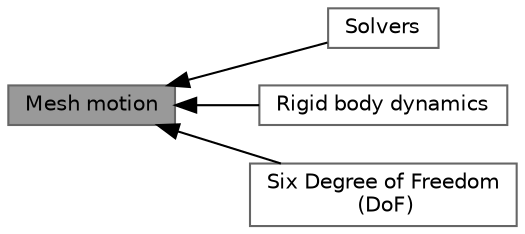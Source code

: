 digraph "Mesh motion"
{
 // LATEX_PDF_SIZE
  bgcolor="transparent";
  edge [fontname=Helvetica,fontsize=10,labelfontname=Helvetica,labelfontsize=10];
  node [fontname=Helvetica,fontsize=10,shape=box,height=0.2,width=0.4];
  rankdir=LR;
  Node1 [id="Node000001",label="Mesh motion",height=0.2,width=0.4,color="gray40", fillcolor="grey60", style="filled", fontcolor="black",tooltip=" "];
  Node4 [id="Node000004",label="Solvers",height=0.2,width=0.4,color="grey40", fillcolor="white", style="filled",URL="$group__grpMeshMotionSolvers.html",tooltip=" "];
  Node2 [id="Node000002",label="Rigid body dynamics",height=0.2,width=0.4,color="grey40", fillcolor="white", style="filled",URL="$group__grpRigidBodyDynamics.html",tooltip=" "];
  Node3 [id="Node000003",label="Six Degree of Freedom\l (DoF)",height=0.2,width=0.4,color="grey40", fillcolor="white", style="filled",URL="$group__grpSixDoFRigidBody.html",tooltip=" "];
  Node1->Node2 [shape=plaintext, dir="back", style="solid"];
  Node1->Node3 [shape=plaintext, dir="back", style="solid"];
  Node1->Node4 [shape=plaintext, dir="back", style="solid"];
}
